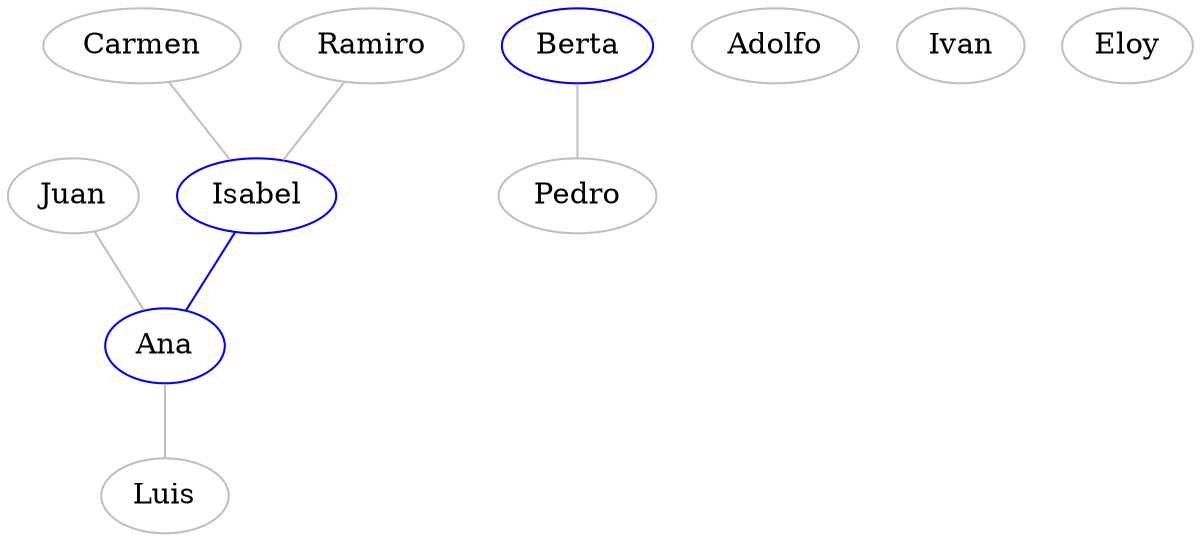 strict graph G {
  1 [ color="blue" label="Ana" ];
  2 [ color="blue" label="Berta" ];
  3 [ color="gray" label="Adolfo" ];
  4 [ color="gray" label="Ivan" ];
  5 [ color="gray" label="Carmen" ];
  6 [ color="gray" label="Luis" ];
  7 [ color="gray" label="Juan" ];
  8 [ color="gray" label="Pedro" ];
  9 [ color="gray" label="Ramiro" ];
  10 [ color="gray" label="Eloy" ];
  11 [ color="blue" label="Isabel" ];
  1 -- 6 [ color="gray" label="" ];
  2 -- 8 [ color="gray" label="" ];
  9 -- 11 [ color="gray" label="" ];
  5 -- 11 [ color="gray" label="" ];
  7 -- 1 [ color="gray" label="" ];
  11 -- 1 [ color="blue" label="" ];
}
